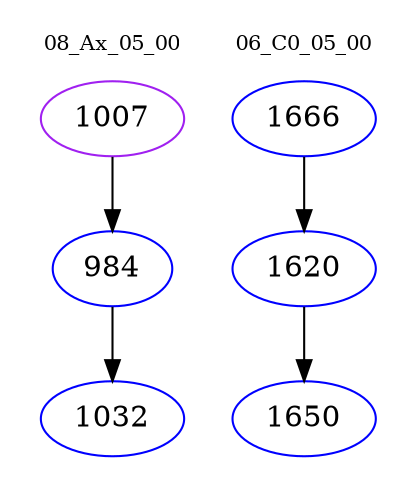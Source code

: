 digraph{
subgraph cluster_0 {
color = white
label = "08_Ax_05_00";
fontsize=10;
T0_1007 [label="1007", color="purple"]
T0_1007 -> T0_984 [color="black"]
T0_984 [label="984", color="blue"]
T0_984 -> T0_1032 [color="black"]
T0_1032 [label="1032", color="blue"]
}
subgraph cluster_1 {
color = white
label = "06_C0_05_00";
fontsize=10;
T1_1666 [label="1666", color="blue"]
T1_1666 -> T1_1620 [color="black"]
T1_1620 [label="1620", color="blue"]
T1_1620 -> T1_1650 [color="black"]
T1_1650 [label="1650", color="blue"]
}
}
